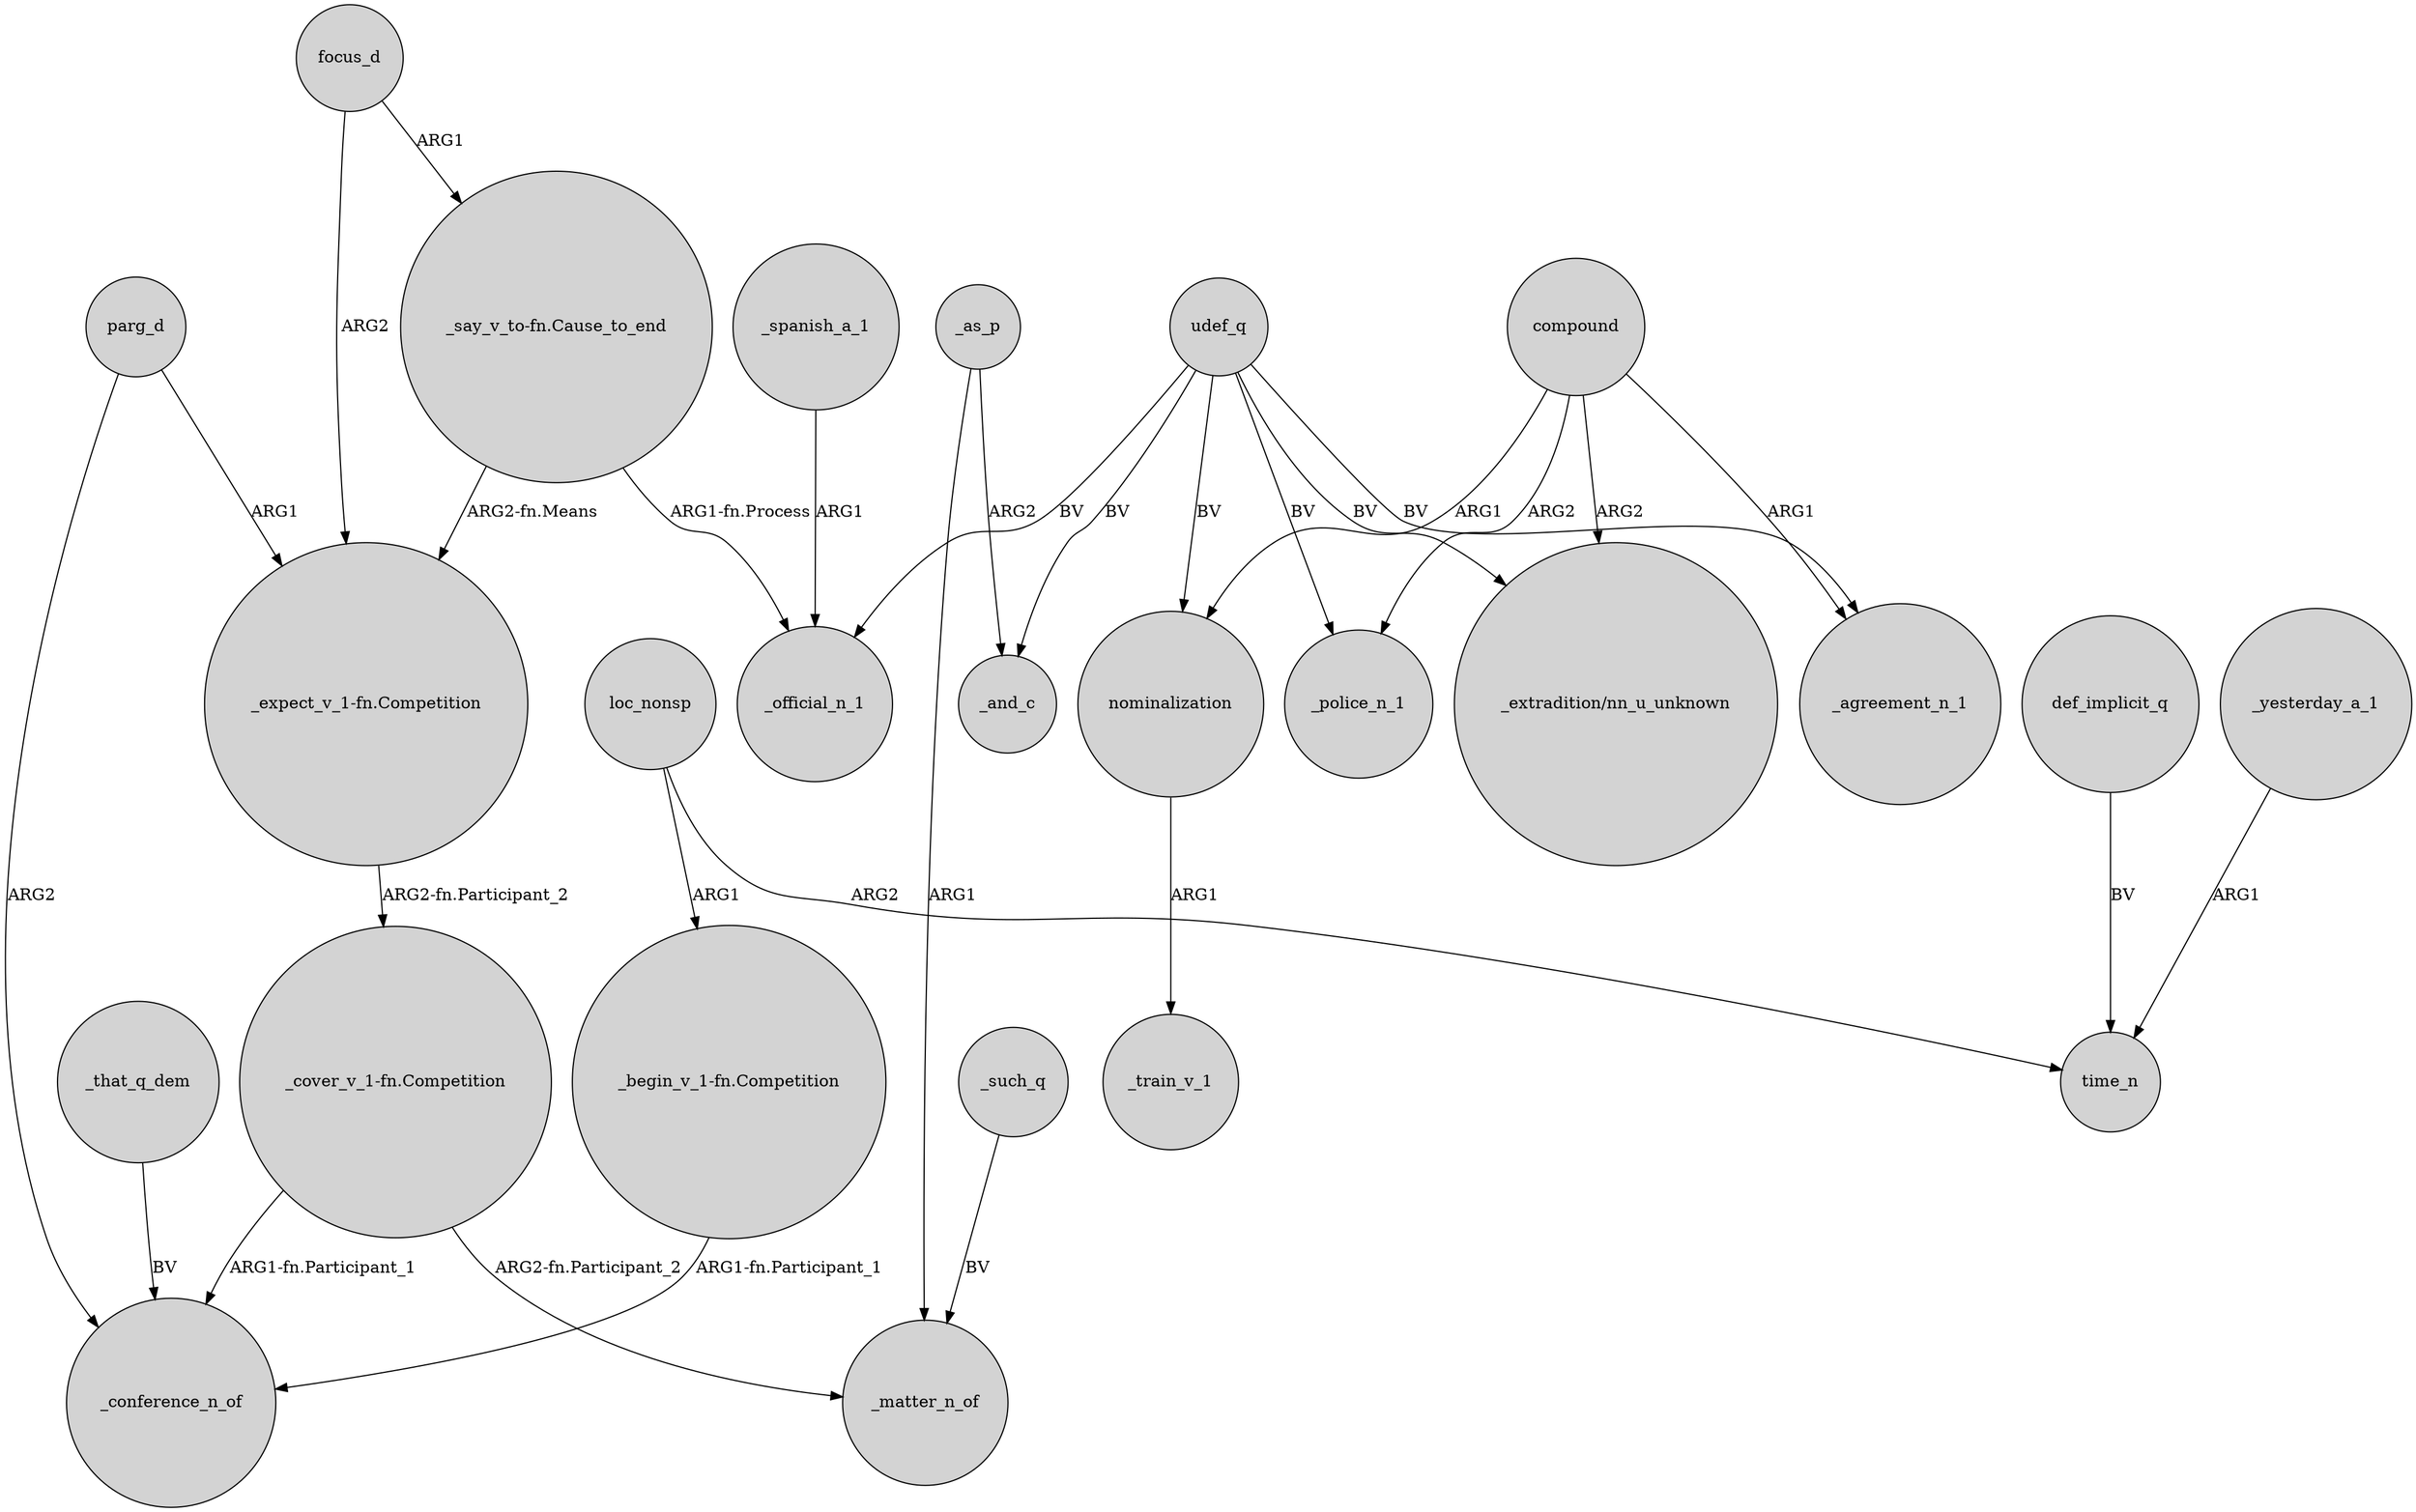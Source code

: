 digraph {
	node [shape=circle style=filled]
	loc_nonsp -> "_begin_v_1-fn.Competition" [label=ARG1]
	_that_q_dem -> _conference_n_of [label=BV]
	"_say_v_to-fn.Cause_to_end" -> _official_n_1 [label="ARG1-fn.Process"]
	"_begin_v_1-fn.Competition" -> _conference_n_of [label="ARG1-fn.Participant_1"]
	focus_d -> "_say_v_to-fn.Cause_to_end" [label=ARG1]
	nominalization -> _train_v_1 [label=ARG1]
	udef_q -> nominalization [label=BV]
	_as_p -> _and_c [label=ARG2]
	_yesterday_a_1 -> time_n [label=ARG1]
	"_cover_v_1-fn.Competition" -> _matter_n_of [label="ARG2-fn.Participant_2"]
	udef_q -> _and_c [label=BV]
	_spanish_a_1 -> _official_n_1 [label=ARG1]
	udef_q -> _police_n_1 [label=BV]
	compound -> "_extradition/nn_u_unknown" [label=ARG2]
	compound -> nominalization [label=ARG1]
	udef_q -> _agreement_n_1 [label=BV]
	_such_q -> _matter_n_of [label=BV]
	"_cover_v_1-fn.Competition" -> _conference_n_of [label="ARG1-fn.Participant_1"]
	udef_q -> "_extradition/nn_u_unknown" [label=BV]
	"_say_v_to-fn.Cause_to_end" -> "_expect_v_1-fn.Competition" [label="ARG2-fn.Means"]
	focus_d -> "_expect_v_1-fn.Competition" [label=ARG2]
	parg_d -> "_expect_v_1-fn.Competition" [label=ARG1]
	udef_q -> _official_n_1 [label=BV]
	loc_nonsp -> time_n [label=ARG2]
	compound -> _agreement_n_1 [label=ARG1]
	_as_p -> _matter_n_of [label=ARG1]
	compound -> _police_n_1 [label=ARG2]
	parg_d -> _conference_n_of [label=ARG2]
	"_expect_v_1-fn.Competition" -> "_cover_v_1-fn.Competition" [label="ARG2-fn.Participant_2"]
	def_implicit_q -> time_n [label=BV]
}
